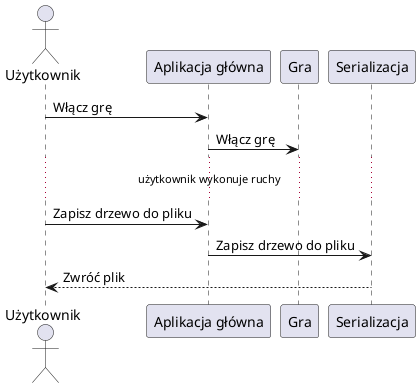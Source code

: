 @startuml
actor Użytkownik
Użytkownik -> "Aplikacja główna": Włącz grę
"Aplikacja główna" -> Gra: Włącz grę
...użytkownik wykonuje ruchy...
Użytkownik -> "Aplikacja główna": Zapisz drzewo do pliku
"Aplikacja główna" -> Serializacja: Zapisz drzewo do pliku
Serializacja --> Użytkownik: Zwróć plik
@enduml